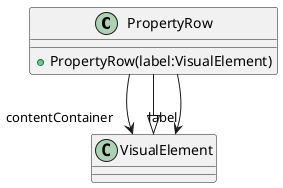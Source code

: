 @startuml
class PropertyRow {
    + PropertyRow(label:VisualElement)
}
VisualElement <|-- PropertyRow
PropertyRow --> "contentContainer" VisualElement
PropertyRow --> "label" VisualElement
@enduml
